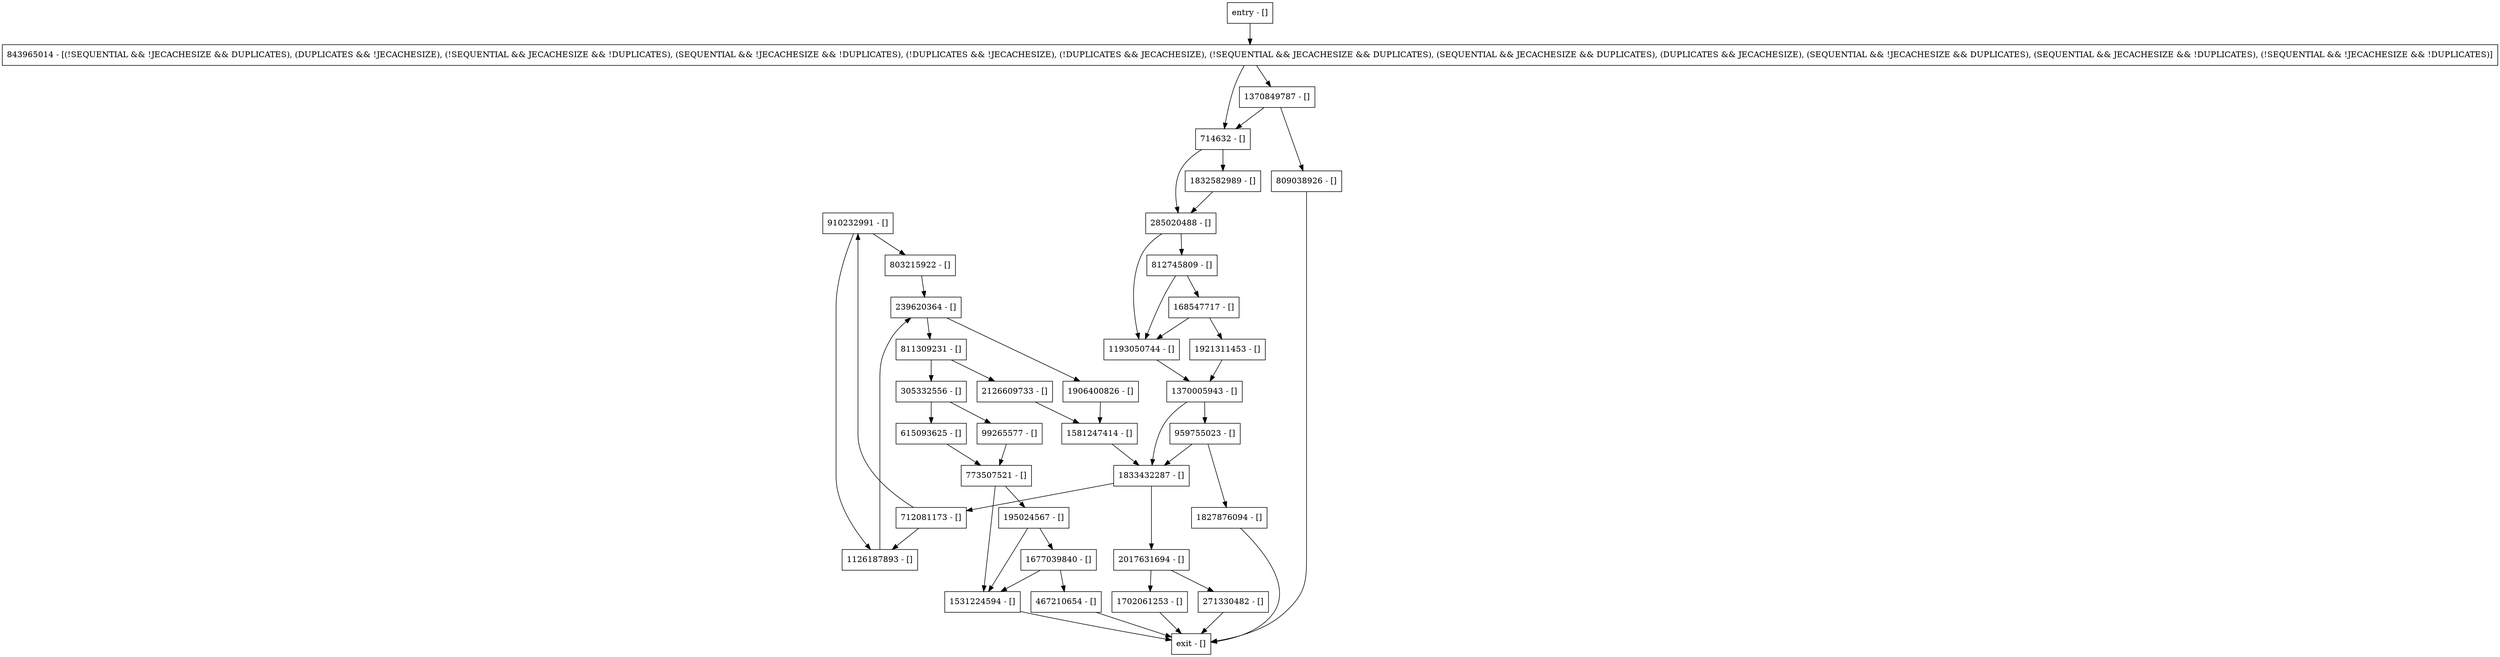 digraph findEntry {
node [shape=record];
910232991 [label="910232991 - []"];
1677039840 [label="1677039840 - []"];
168547717 [label="168547717 - []"];
712081173 [label="712081173 - []"];
811309231 [label="811309231 - []"];
1702061253 [label="1702061253 - []"];
1832582989 [label="1832582989 - []"];
1581247414 [label="1581247414 - []"];
809038926 [label="809038926 - []"];
1531224594 [label="1531224594 - []"];
305332556 [label="305332556 - []"];
1193050744 [label="1193050744 - []"];
271330482 [label="271330482 - []"];
1370849787 [label="1370849787 - []"];
2126609733 [label="2126609733 - []"];
714632 [label="714632 - []"];
615093625 [label="615093625 - []"];
467210654 [label="467210654 - []"];
1833432287 [label="1833432287 - []"];
1827876094 [label="1827876094 - []"];
2017631694 [label="2017631694 - []"];
773507521 [label="773507521 - []"];
959755023 [label="959755023 - []"];
239620364 [label="239620364 - []"];
1921311453 [label="1921311453 - []"];
99265577 [label="99265577 - []"];
entry [label="entry - []"];
exit [label="exit - []"];
803215922 [label="803215922 - []"];
1126187893 [label="1126187893 - []"];
195024567 [label="195024567 - []"];
843965014 [label="843965014 - [(!SEQUENTIAL && !JECACHESIZE && DUPLICATES), (DUPLICATES && !JECACHESIZE), (!SEQUENTIAL && JECACHESIZE && !DUPLICATES), (SEQUENTIAL && !JECACHESIZE && !DUPLICATES), (!DUPLICATES && !JECACHESIZE), (!DUPLICATES && JECACHESIZE), (!SEQUENTIAL && JECACHESIZE && DUPLICATES), (SEQUENTIAL && JECACHESIZE && DUPLICATES), (DUPLICATES && JECACHESIZE), (SEQUENTIAL && !JECACHESIZE && DUPLICATES), (SEQUENTIAL && JECACHESIZE && !DUPLICATES), (!SEQUENTIAL && !JECACHESIZE && !DUPLICATES)]"];
812745809 [label="812745809 - []"];
285020488 [label="285020488 - []"];
1370005943 [label="1370005943 - []"];
1906400826 [label="1906400826 - []"];
entry;
exit;
910232991 -> 803215922;
910232991 -> 1126187893;
1677039840 -> 467210654;
1677039840 -> 1531224594;
168547717 -> 1193050744;
168547717 -> 1921311453;
712081173 -> 910232991;
712081173 -> 1126187893;
811309231 -> 2126609733;
811309231 -> 305332556;
1702061253 -> exit;
1832582989 -> 285020488;
1581247414 -> 1833432287;
809038926 -> exit;
1531224594 -> exit;
305332556 -> 99265577;
305332556 -> 615093625;
1193050744 -> 1370005943;
271330482 -> exit;
1370849787 -> 809038926;
1370849787 -> 714632;
2126609733 -> 1581247414;
714632 -> 1832582989;
714632 -> 285020488;
615093625 -> 773507521;
467210654 -> exit;
1833432287 -> 712081173;
1833432287 -> 2017631694;
1827876094 -> exit;
2017631694 -> 1702061253;
2017631694 -> 271330482;
773507521 -> 195024567;
773507521 -> 1531224594;
959755023 -> 1833432287;
959755023 -> 1827876094;
239620364 -> 811309231;
239620364 -> 1906400826;
1921311453 -> 1370005943;
99265577 -> 773507521;
entry -> 843965014;
803215922 -> 239620364;
1126187893 -> 239620364;
195024567 -> 1677039840;
195024567 -> 1531224594;
843965014 -> 1370849787;
843965014 -> 714632;
812745809 -> 1193050744;
812745809 -> 168547717;
285020488 -> 1193050744;
285020488 -> 812745809;
1370005943 -> 1833432287;
1370005943 -> 959755023;
1906400826 -> 1581247414;
}
